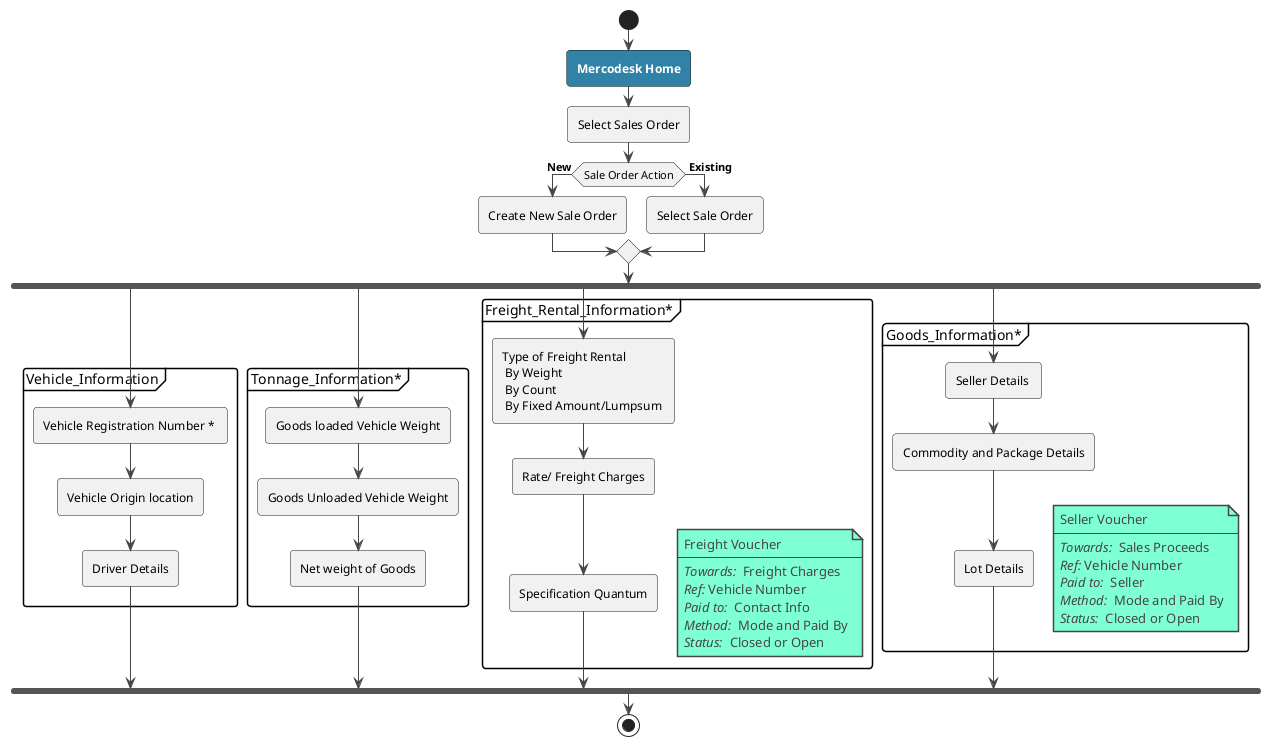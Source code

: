 @startuml
<style>
     ' define a new style, using CSS class syntax
     .appStyle {
        BackGroundColor #3083A7
        FontColor White
        FontStyle Bold
     }
</style>
!theme vibrant

start

<<appStyle>> :Mercodesk Home;

:Select Sales Order;
if (Sale Order Action) then (<b> New)
    :Create New Sale Order;

else (<b> Existing)
    :Select Sale Order;


endif

fork
    partition Vehicle_Information {
    :Vehicle Registration Number * ;
    :Vehicle Origin location;
    :Driver Details;
    }

    fork again
    partition Tonnage_Information* {
        :Goods loaded Vehicle Weight;
        :Goods Unloaded Vehicle Weight;
        :Net weight of Goods;
        }

    fork again

    partition Freight_Rental_Information* {
        :Type of Freight Rental \n By Weight \n By Count \n By Fixed Amount/Lumpsum ;
        :Rate/ Freight Charges;
        :Specification Quantum;
        }

   floating note right
       Freight Voucher
       ----
       //Towards: // Freight Charges
       //Ref:// Vehicle Number
       //Paid to: // Contact Info
       //Method: // Mode and Paid By
       //Status: // Closed or Open
   end note


    fork again
    partition  Goods_Information* {
        :Seller Details ;
        :Commodity and Package Details;
        :Lot Details;
        }

       floating note right
           Seller Voucher
           ----
           //Towards: // Sales Proceeds
           //Ref:// Vehicle Number
           //Paid to: // Seller
           //Method: // Mode and Paid By
           //Status: // Closed or Open
       end note


    end fork


stop

@enduml
